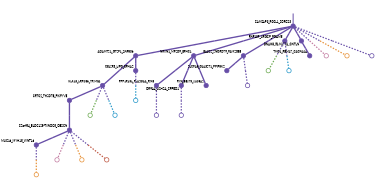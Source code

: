strict digraph  {
graph[splines=false]; nodesep=0.7; rankdir=TB; ranksep=0.6; forcelabels=true; dpi=600; size=2.5;
0 [color="#674ea7ff", fillcolor="#674ea7ff", fixedsize=true, fontname=Lato, fontsize="12pt", height="0.25", label="", penwidth=3, shape=circle, style=filled, xlabel=CAMSAP3_RGSL1_SORCS3];
1 [color="#674ea7ff", fillcolor="#674ea7ff", fixedsize=true, fontname=Lato, fontsize="12pt", height="0.25", label="", penwidth=3, shape=circle, style=filled, xlabel=ADAMTS1_GTSF1_ZNF536];
2 [color="#674ea7ff", fillcolor="#674ea7ff", fixedsize=true, fontname=Lato, fontsize="12pt", height="0.25", label="", penwidth=3, shape=circle, style=filled, xlabel=NRXN1_MFSD9_EFHC1];
4 [color="#674ea7ff", fillcolor="#674ea7ff", fixedsize=true, fontname=Lato, fontsize="12pt", height="0.25", label="", penwidth=3, shape=circle, style=filled, xlabel=ELAC2_SNORD79_FAM208B];
11 [color="#674ea7ff", fillcolor="#674ea7ff", fixedsize=true, fontname=Lato, fontsize="12pt", height="0.25", label="", penwidth=3, shape=circle, style=filled, xlabel=RNF139_URGCP_PGAM5];
13 [color="#674ea7ff", fillcolor="#674ea7ff", fixedsize=true, fontname=Lato, fontsize="12pt", height="0.25", label="", penwidth=3, shape=circle, style=filled, xlabel=DNAH8_FAM179A_CNTLN];
18 [color="#c27ba0ff", fillcolor="#c27ba0ff", fixedsize=true, fontname=Lato, fontsize="12pt", height="0.25", label="", penwidth=3, shape=circle, style=solid, xlabel=""];
20 [color="#e69138ff", fillcolor="#e69138ff", fixedsize=true, fontname=Lato, fontsize="12pt", height="0.25", label="", penwidth=3, shape=circle, style=solid, xlabel=""];
27 [color="#674ea7ff", fillcolor="#674ea7ff", fixedsize=true, fontname=Lato, fontsize="12pt", height="0.25", label="", penwidth=3, shape=circle, style=solid, xlabel=""];
5 [color="#674ea7ff", fillcolor="#674ea7ff", fixedsize=true, fontname=Lato, fontsize="12pt", height="0.25", label="", penwidth=3, shape=circle, style=filled, xlabel=KLK13_LRRC36_TRIM34];
10 [color="#674ea7ff", fillcolor="#674ea7ff", fixedsize=true, fontname=Lato, fontsize="12pt", height="0.25", label="", penwidth=3, shape=circle, style=filled, xlabel=CELSR3_LIPG_EPHA2];
3 [color="#674ea7ff", fillcolor="#674ea7ff", fixedsize=true, fontname=Lato, fontsize="12pt", height="0.25", label="", penwidth=3, shape=circle, style=filled, xlabel=PPP1R13L_PLA2G4A_RIN3];
6 [color="#674ea7ff", fillcolor="#674ea7ff", fixedsize=true, fontname=Lato, fontsize="12pt", height="0.25", label="", penwidth=3, shape=circle, style=filled, xlabel=OR9A4_USH2A_CPPED1];
7 [color="#674ea7ff", fillcolor="#674ea7ff", fixedsize=true, fontname=Lato, fontsize="12pt", height="0.25", label="", penwidth=3, shape=circle, style=filled, xlabel=PXN_BEST3_SLC5A2];
28 [color="#674ea7ff", fillcolor="#674ea7ff", fixedsize=true, fontname=Lato, fontsize="12pt", height="0.25", label="", penwidth=3, shape=circle, style=solid, xlabel=""];
12 [color="#674ea7ff", fillcolor="#674ea7ff", fixedsize=true, fontname=Lato, fontsize="12pt", height="0.25", label="", penwidth=3, shape=circle, style=filled, xlabel=SLC9A5_GAL3ST1_PPIP5K2];
29 [color="#674ea7ff", fillcolor="#674ea7ff", fixedsize=true, fontname=Lato, fontsize="12pt", height="0.25", label="", penwidth=3, shape=circle, style=solid, xlabel=""];
9 [color="#674ea7ff", fillcolor="#674ea7ff", fixedsize=true, fontname=Lato, fontsize="12pt", height="0.25", label="", penwidth=3, shape=circle, style=filled, xlabel=CRTC2_THSD7B_PIKFYVE];
16 [color="#6aa84fff", fillcolor="#6aa84fff", fixedsize=true, fontname=Lato, fontsize="12pt", height="0.25", label="", penwidth=3, shape=circle, style=solid, xlabel=""];
24 [color="#2496c8ff", fillcolor="#2496c8ff", fixedsize=true, fontname=Lato, fontsize="12pt", height="0.25", label="", penwidth=3, shape=circle, style=solid, xlabel=""];
30 [color="#674ea7ff", fillcolor="#674ea7ff", fixedsize=true, fontname=Lato, fontsize="12pt", height="0.25", label="", penwidth=3, shape=circle, style=solid, xlabel=""];
8 [color="#674ea7ff", fillcolor="#674ea7ff", fixedsize=true, fontname=Lato, fontsize="12pt", height="0.25", label="", penwidth=3, shape=circle, style=filled, xlabel="C2orf54_BLOC1S5-TXNDC5_OBSCN"];
15 [color="#674ea7ff", fillcolor="#674ea7ff", fixedsize=true, fontname=Lato, fontsize="12pt", height="0.25", label="", penwidth=3, shape=circle, style=filled, xlabel=MUC16_MYH15_WNT16];
19 [color="#c27ba0ff", fillcolor="#c27ba0ff", fixedsize=true, fontname=Lato, fontsize="12pt", height="0.25", label="", penwidth=3, shape=circle, style=solid, xlabel=""];
21 [color="#e69138ff", fillcolor="#e69138ff", fixedsize=true, fontname=Lato, fontsize="12pt", height="0.25", label="", penwidth=3, shape=circle, style=solid, xlabel=""];
23 [color="#be5742ff", fillcolor="#be5742ff", fixedsize=true, fontname=Lato, fontsize="12pt", height="0.25", label="", penwidth=3, shape=circle, style=solid, xlabel=""];
25 [color="#2496c8ff", fillcolor="#2496c8ff", fixedsize=true, fontname=Lato, fontsize="12pt", height="0.25", label="", penwidth=3, shape=circle, style=solid, xlabel=""];
17 [color="#6aa84fff", fillcolor="#6aa84fff", fixedsize=true, fontname=Lato, fontsize="12pt", height="0.25", label="", penwidth=3, shape=circle, style=solid, xlabel=""];
26 [color="#2496c8ff", fillcolor="#2496c8ff", fixedsize=true, fontname=Lato, fontsize="12pt", height="0.25", label="", penwidth=3, shape=circle, style=solid, xlabel=""];
14 [color="#674ea7ff", fillcolor="#674ea7ff", fixedsize=true, fontname=Lato, fontsize="12pt", height="0.25", label="", penwidth=3, shape=circle, style=filled, xlabel=TMC1_RBM47_CACNA1A];
22 [color="#e69138ff", fillcolor="#e69138ff", fixedsize=true, fontname=Lato, fontsize="12pt", height="0.25", label="", penwidth=3, shape=circle, style=solid, xlabel=""];
normal [label="", penwidth=3, style=invis, xlabel=CAMSAP3_RGSL1_SORCS3];
0 -> 1  [arrowsize=0, color="#674ea7ff;0.5:#674ea7ff", minlen="2.0", penwidth="5.5", style=solid];
0 -> 2  [arrowsize=0, color="#674ea7ff;0.5:#674ea7ff", minlen="2.0", penwidth="5.5", style=solid];
0 -> 4  [arrowsize=0, color="#674ea7ff;0.5:#674ea7ff", minlen="2.0", penwidth="5.5", style=solid];
0 -> 11  [arrowsize=0, color="#674ea7ff;0.5:#674ea7ff", minlen="1.399999976158142", penwidth="5.5", style=solid];
0 -> 13  [arrowsize=0, color="#674ea7ff;0.5:#674ea7ff", minlen="1.0", penwidth="5.5", style=solid];
0 -> 18  [arrowsize=0, color="#674ea7ff;0.5:#c27ba0ff", minlen="2.0", penwidth=5, style=dashed];
0 -> 20  [arrowsize=0, color="#674ea7ff;0.5:#e69138ff", minlen="2.0", penwidth=5, style=dashed];
0 -> 27  [arrowsize=0, color="#674ea7ff;0.5:#674ea7ff", minlen="2.0", penwidth=5, style=dashed];
1 -> 5  [arrowsize=0, color="#674ea7ff;0.5:#674ea7ff", minlen="2.0", penwidth="5.5", style=solid];
1 -> 10  [arrowsize=0, color="#674ea7ff;0.5:#674ea7ff", minlen="1.399999976158142", penwidth="5.5", style=solid];
2 -> 3  [arrowsize=0, color="#674ea7ff;0.5:#674ea7ff", minlen="2.0", penwidth="5.5", style=solid];
2 -> 6  [arrowsize=0, color="#674ea7ff;0.5:#674ea7ff", minlen="2.0", penwidth="5.5", style=solid];
2 -> 7  [arrowsize=0, color="#674ea7ff;0.5:#674ea7ff", minlen="2.0", penwidth="5.5", style=solid];
4 -> 12  [arrowsize=0, color="#674ea7ff;0.5:#674ea7ff", minlen="1.1999999284744263", penwidth="5.5", style=solid];
4 -> 29  [arrowsize=0, color="#674ea7ff;0.5:#674ea7ff", minlen="2.0", penwidth=5, style=dashed];
11 -> 17  [arrowsize=0, color="#674ea7ff;0.5:#6aa84fff", minlen="2.0", penwidth=5, style=dashed];
11 -> 26  [arrowsize=0, color="#674ea7ff;0.5:#2496c8ff", minlen="2.0", penwidth=5, style=dashed];
13 -> 14  [arrowsize=0, color="#674ea7ff;0.5:#674ea7ff", minlen="1.0", penwidth="5.5", style=solid];
5 -> 9  [arrowsize=0, color="#674ea7ff;0.5:#674ea7ff", minlen="1.600000023841858", penwidth="5.5", style=solid];
5 -> 16  [arrowsize=0, color="#674ea7ff;0.5:#6aa84fff", minlen="2.0", penwidth=5, style=dashed];
5 -> 24  [arrowsize=0, color="#674ea7ff;0.5:#2496c8ff", minlen="2.0", penwidth=5, style=dashed];
10 -> 25  [arrowsize=0, color="#674ea7ff;0.5:#2496c8ff", minlen="2.0", penwidth=5, style=dashed];
3 -> 28  [arrowsize=0, color="#674ea7ff;0.5:#674ea7ff", minlen="2.0", penwidth=5, style=dashed];
6 -> 30  [arrowsize=0, color="#674ea7ff;0.5:#674ea7ff", minlen="2.0", penwidth=5, style=dashed];
9 -> 8  [arrowsize=0, color="#674ea7ff;0.5:#674ea7ff", minlen="2.0", penwidth="5.5", style=solid];
8 -> 15  [arrowsize=0, color="#674ea7ff;0.5:#674ea7ff", minlen="1.0", penwidth="5.5", style=solid];
8 -> 19  [arrowsize=0, color="#674ea7ff;0.5:#c27ba0ff", minlen="2.0", penwidth=5, style=dashed];
8 -> 21  [arrowsize=0, color="#674ea7ff;0.5:#e69138ff", minlen="2.0", penwidth=5, style=dashed];
8 -> 23  [arrowsize=0, color="#674ea7ff;0.5:#be5742ff", minlen="2.0", penwidth=5, style=dashed];
15 -> 22  [arrowsize=0, color="#674ea7ff;0.5:#e69138ff", minlen="2.0", penwidth=5, style=dashed];
normal -> 0  [arrowsize=0, color="#674ea7ff", label="", penwidth=4, style=solid];
}
